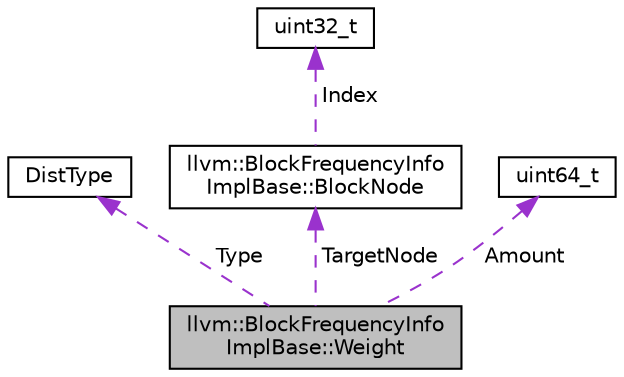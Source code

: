 digraph "llvm::BlockFrequencyInfoImplBase::Weight"
{
 // LATEX_PDF_SIZE
  bgcolor="transparent";
  edge [fontname="Helvetica",fontsize="10",labelfontname="Helvetica",labelfontsize="10"];
  node [fontname="Helvetica",fontsize="10",shape="box"];
  Node1 [label="llvm::BlockFrequencyInfo\lImplBase::Weight",height=0.2,width=0.4,color="black", fillcolor="grey75", style="filled", fontcolor="black",tooltip="Unscaled probability weight."];
  Node2 -> Node1 [dir="back",color="darkorchid3",fontsize="10",style="dashed",label=" Type" ,fontname="Helvetica"];
  Node2 [label="DistType",height=0.2,width=0.4,color="black",tooltip=" "];
  Node3 -> Node1 [dir="back",color="darkorchid3",fontsize="10",style="dashed",label=" TargetNode" ,fontname="Helvetica"];
  Node3 [label="llvm::BlockFrequencyInfo\lImplBase::BlockNode",height=0.2,width=0.4,color="black",URL="$structllvm_1_1BlockFrequencyInfoImplBase_1_1BlockNode.html",tooltip="Representative of a block."];
  Node4 -> Node3 [dir="back",color="darkorchid3",fontsize="10",style="dashed",label=" Index" ,fontname="Helvetica"];
  Node4 [label="uint32_t",height=0.2,width=0.4,color="black",URL="$classuint32__t.html",tooltip=" "];
  Node5 -> Node1 [dir="back",color="darkorchid3",fontsize="10",style="dashed",label=" Amount" ,fontname="Helvetica"];
  Node5 [label="uint64_t",height=0.2,width=0.4,color="black",tooltip=" "];
}
